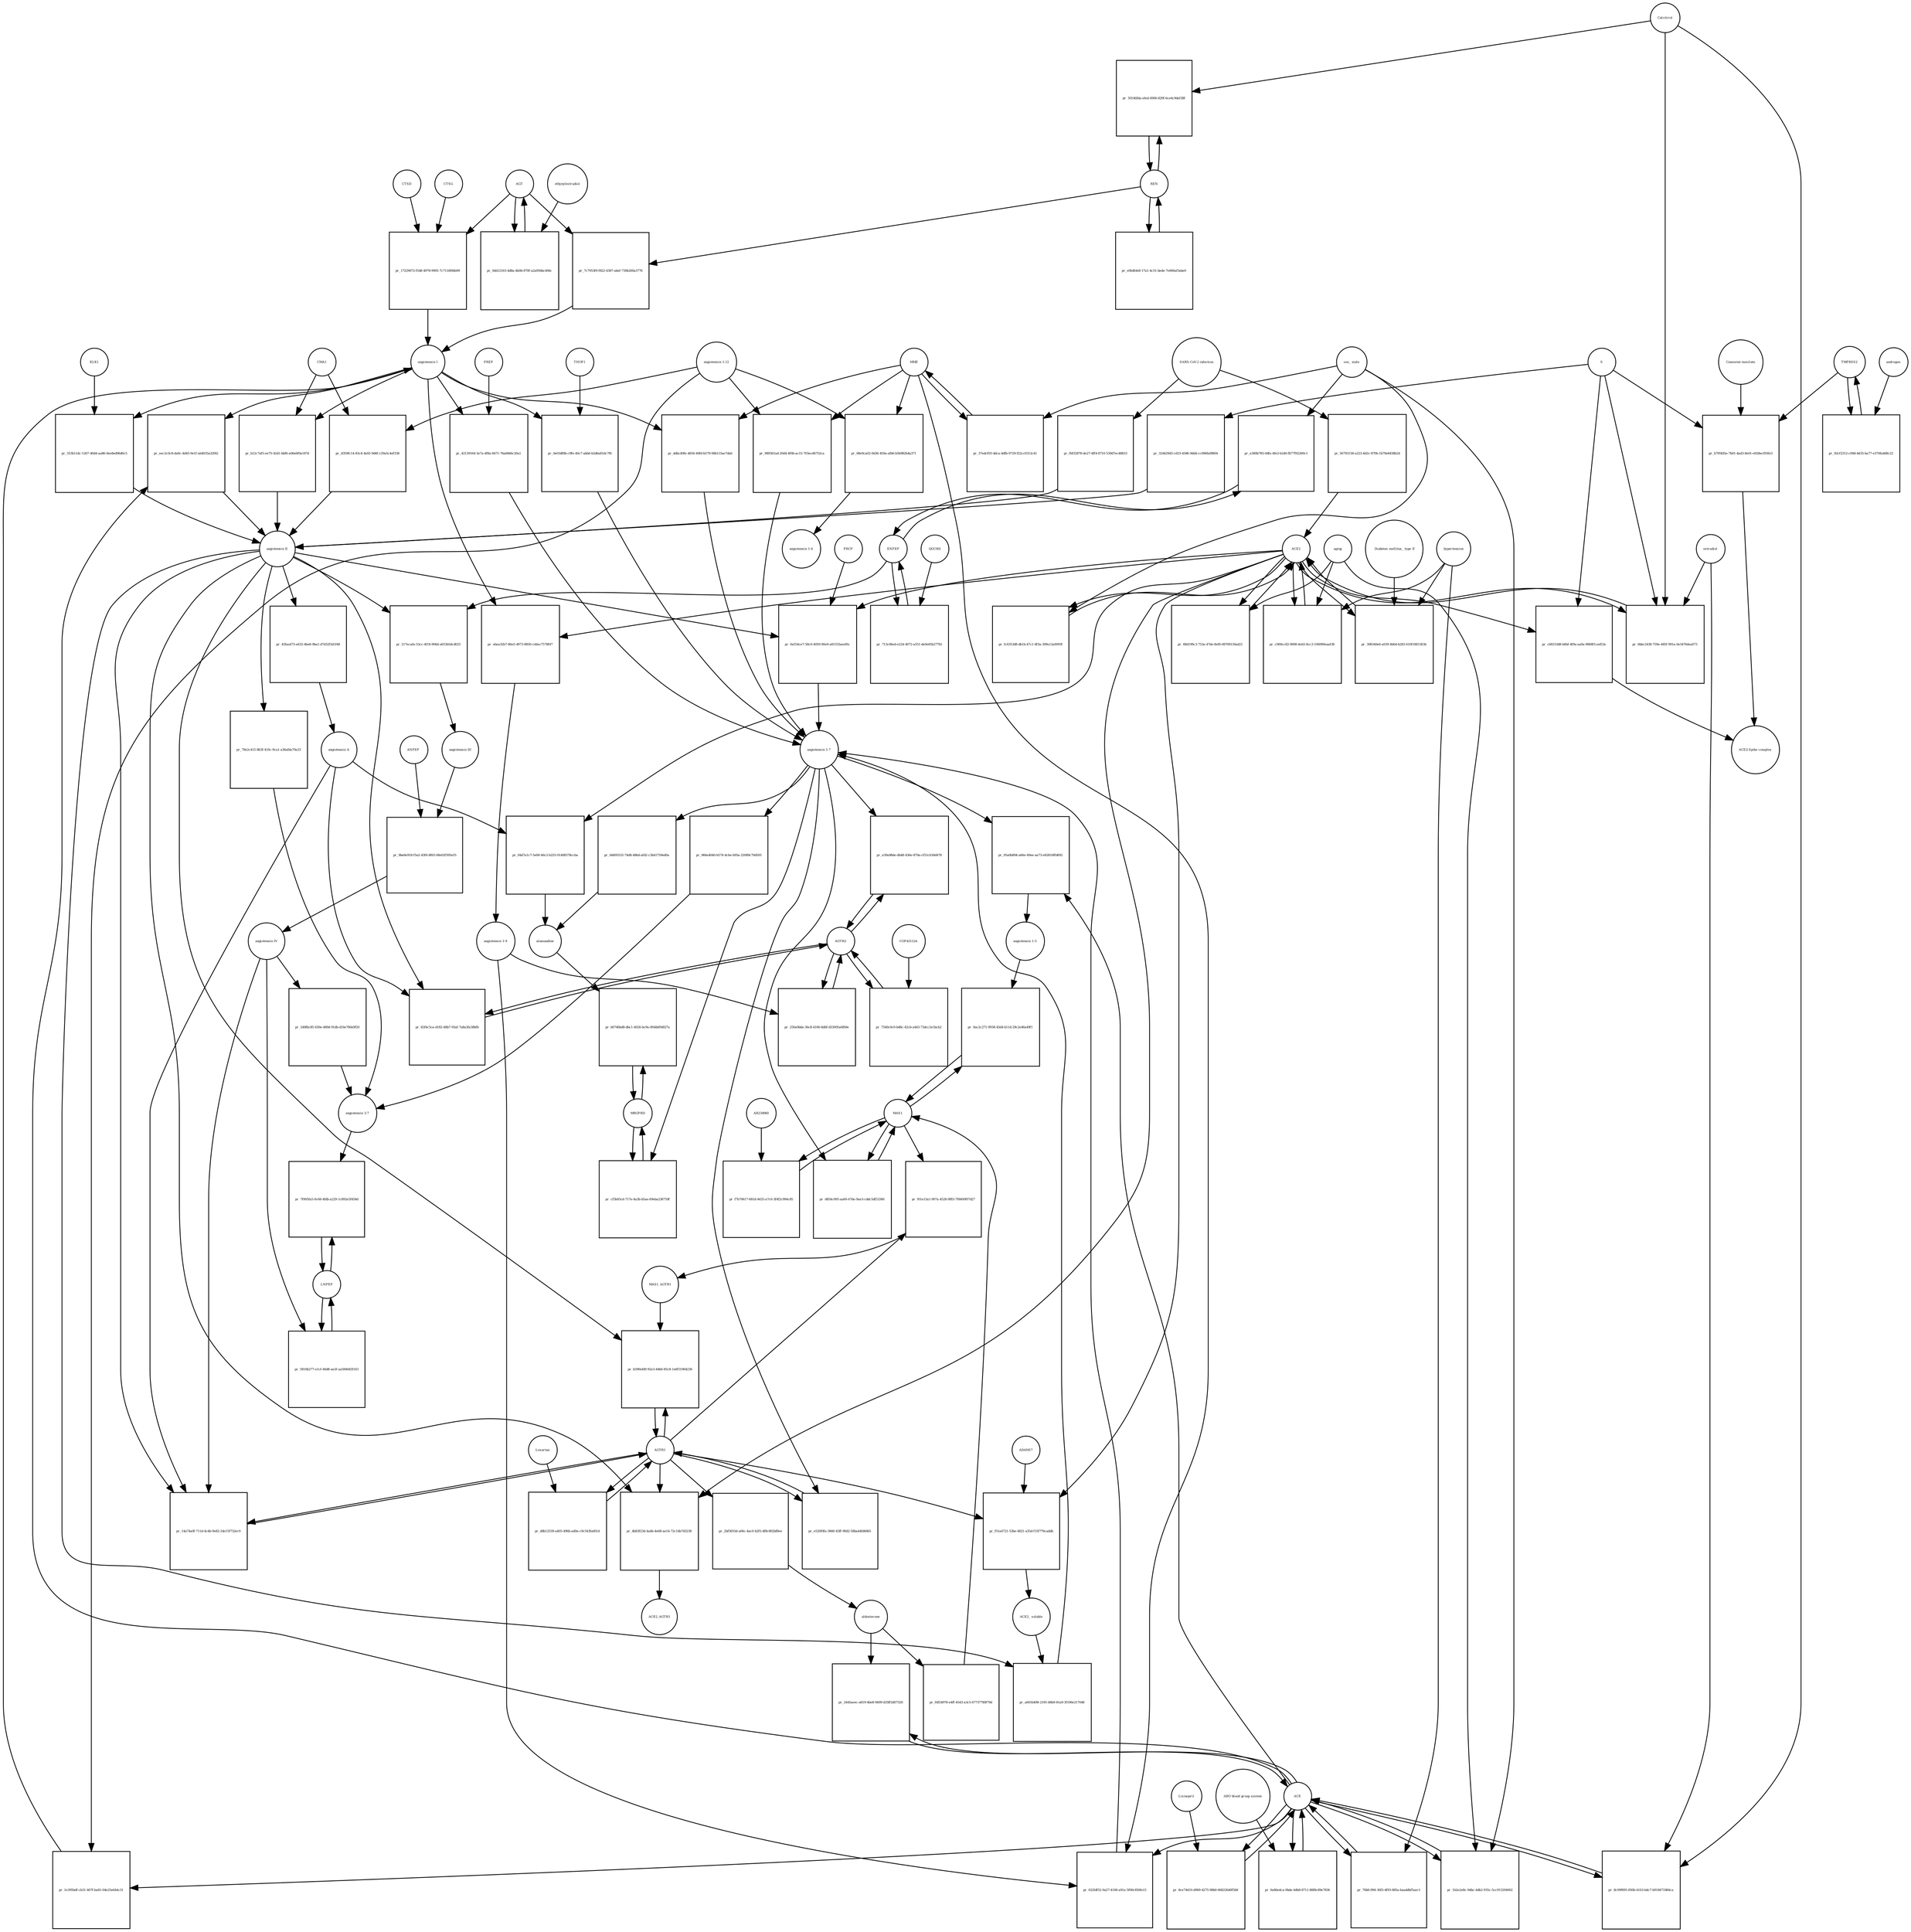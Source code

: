 strict digraph  {
"angiotensin I" [annotation="urn_miriam_obo.chebi_CHEBI%3A2718", bipartite=0, cls="simple chemical", fontsize=4, label="angiotensin I", shape=circle];
"pr_eec2c0c8-da9c-4d45-9e1f-ab4035a32f42" [annotation="", bipartite=1, cls=process, fontsize=4, label="pr_eec2c0c8-da9c-4d45-9e1f-ab4035a32f42", shape=square];
"angiotensin II" [annotation="urn_miriam_obo.chebi_CHEBI%3A48432", bipartite=0, cls="simple chemical", fontsize=4, label="angiotensin II", shape=circle];
ACE [annotation="urn_miriam_hgnc_HGNC%3A2707", bipartite=0, cls=macromolecule, fontsize=4, label=ACE, shape=circle];
"pr_ebea32b7-86e5-4973-8850-c44ec7578f47" [annotation="", bipartite=1, cls=process, fontsize=4, label="pr_ebea32b7-86e5-4973-8850-c44ec7578f47", shape=square];
"angiotensin 1-9" [annotation="urn_miriam_obo.chebi_CHEBI%3A80128", bipartite=0, cls="simple chemical", fontsize=4, label="angiotensin 1-9", shape=circle];
ACE2 [annotation="urn_miriam_hgnc_HGNC%3A13557", bipartite=0, cls=macromolecule, fontsize=4, label=ACE2, shape=circle];
"pr_022fdf52-0a27-4106-a91a-5f00c850fe15" [annotation="", bipartite=1, cls=process, fontsize=4, label="pr_022fdf52-0a27-4106-a91a-5f00c850fe15", shape=square];
"angiotensin 1-7" [annotation="urn_miriam_obo.chebi_CHEBI%3A55438", bipartite=0, cls="simple chemical", fontsize=4, label="angiotensin 1-7", shape=circle];
MME [annotation="", bipartite=0, cls=macromolecule, fontsize=4, label=MME, shape=circle];
"pr_0a554ce7-58c0-4059-90e9-a81555aeef0c" [annotation="", bipartite=1, cls=process, fontsize=4, label="pr_0a554ce7-58c0-4059-90e9-a81555aeef0c", shape=square];
PRCP [annotation="urn_miriam_hgnc_HGNC%3A9344", bipartite=0, cls=macromolecule, fontsize=4, label=PRCP, shape=circle];
"pr_95a0b894-a66e-49ee-aa73-e82816ffd692" [annotation="", bipartite=1, cls=process, fontsize=4, label="pr_95a0b894-a66e-49ee-aa73-e82816ffd692", shape=square];
"angiotensin 1-5" [annotation="urn_miriam_obo.chebi_CHEBI%3A80129", bipartite=0, cls="simple chemical", fontsize=4, label="angiotensin 1-5", shape=circle];
REN [annotation="urn_miriam_hgnc_HGNC%3A9958", bipartite=0, cls=macromolecule, fontsize=4, label=REN, shape=circle];
"pr_50146fda-efed-4906-829f-6ce4c9def38f" [annotation="", bipartite=1, cls="omitted process", fontsize=4, label="pr_50146fda-efed-4906-829f-6ce4c9def38f", shape=square];
Calcitriol [annotation="urn_miriam_obo.chebi_CHEBI%3A17823", bipartite=0, cls="simple chemical", fontsize=4, label=Calcitriol, shape=circle];
AGT [annotation="urn_miriam_hgnc_HGNC%3A333", bipartite=0, cls=macromolecule, fontsize=4, label=AGT, shape=circle];
"pr_7c7953f9-f822-4387-abef-730b260a3776" [annotation="", bipartite=1, cls=process, fontsize=4, label="pr_7c7953f9-f822-4387-abef-730b260a3776", shape=square];
"pr_ddbc40fe-4656-49fd-b579-06b115ae7da6" [annotation="", bipartite=1, cls=process, fontsize=4, label="pr_ddbc40fe-4656-49fd-b579-06b115ae7da6", shape=square];
MAS1 [annotation="urn_miriam_hgnc_HGNC%3A6899", bipartite=0, cls=macromolecule, fontsize=4, label=MAS1, shape=circle];
"pr_0ac2c271-9938-45d4-b11d-29c2e46a49f1" [annotation="", bipartite=1, cls=process, fontsize=4, label="pr_0ac2c271-9938-45d4-b11d-29c2e46a49f1", shape=square];
"pr_0d495532-74d8-486d-afd2-c3b41759ed0a" [annotation="", bipartite=1, cls=process, fontsize=4, label="pr_0d495532-74d8-486d-afd2-c3b41759ed0a", shape=square];
alamandine [annotation="urn_miriam_pubchem.compound_44192273", bipartite=0, cls="simple chemical", fontsize=4, label=alamandine, shape=circle];
"pr_45faa473-e632-4be8-9ba1-d7d32f3d1f48" [annotation="", bipartite=1, cls=process, fontsize=4, label="pr_45faa473-e632-4be8-9ba1-d7d32f3d1f48", shape=square];
"angiotensin A" [annotation="urn_miriam_kegg.compound_C20970|urn_miriam_pubchem.compound_91691124", bipartite=0, cls="simple chemical", fontsize=4, label="angiotensin A", shape=circle];
"pr_04d7a1c7-5e00-46c2-b225-01408378ccba" [annotation="", bipartite=1, cls=process, fontsize=4, label="pr_04d7a1c7-5e00-46c2-b225-01408378ccba", shape=square];
"pr_217ecafa-53cc-4f18-906d-a653b5dcd025" [annotation="", bipartite=1, cls=process, fontsize=4, label="pr_217ecafa-53cc-4f18-906d-a653b5dcd025", shape=square];
"angiotensin III" [annotation="urn_miriam_obo.chebi_CHEBI%3A89666", bipartite=0, cls="simple chemical", fontsize=4, label="angiotensin III", shape=circle];
ENPEP [annotation="urn_miriam_hgnc_HGNC%3A3355", bipartite=0, cls=macromolecule, fontsize=4, label=ENPEP, shape=circle];
"pr_9be8e918-f5a2-43f6-8f65-08e02f395e55" [annotation="", bipartite=1, cls=process, fontsize=4, label="pr_9be8e918-f5a2-43f6-8f65-08e02f395e55", shape=square];
"angiotensin IV" [annotation="urn_miriam_obo.chebi_CHEBI%3A80127", bipartite=0, cls="simple chemical", fontsize=4, label="angiotensin IV", shape=circle];
"ANPEP " [annotation="urn_miriam_hgnc_HGNC%3A500", bipartite=0, cls=macromolecule, fontsize=4, label="ANPEP ", shape=circle];
AGTR2 [annotation="urn_miriam_hgnc_HGNC%3A338", bipartite=0, cls=macromolecule, fontsize=4, label=AGTR2, shape=circle];
"pr_7540c0c0-b48c-42cb-a443-73dcc2e1bcb2" [annotation="", bipartite=1, cls=process, fontsize=4, label="pr_7540c0c0-b48c-42cb-a443-73dcc2e1bcb2", shape=square];
CGP42112A [annotation="urn_miriam_obo.chebi_CHEBI%3A147302", bipartite=0, cls="simple chemical", fontsize=4, label=CGP42112A, shape=circle];
"pr_e0b4fde8-17a1-4c51-bede-7e606af3abe0" [annotation="", bipartite=1, cls=process, fontsize=4, label="pr_e0b4fde8-17a1-4c51-bede-7e606af3abe0", shape=square];
"pr_f51a4721-53be-4821-a35d-f15f776caddb" [annotation="", bipartite=1, cls=process, fontsize=4, label="pr_f51a4721-53be-4821-a35d-f15f776caddb", shape=square];
"ACE2_ soluble" [annotation="urn_miriam_hgnc.symbol_ACE2", bipartite=0, cls=macromolecule, fontsize=4, label="ACE2_ soluble", shape=circle];
ADAM17 [annotation="urn_miriam_hgnc_HGNC%3A195", bipartite=0, cls=macromolecule, fontsize=4, label=ADAM17, shape=circle];
AGTR1 [annotation="urn_miriam_hgnc_HGNC%3A336", bipartite=0, cls=macromolecule, fontsize=4, label=AGTR1, shape=circle];
"pr_82f4c5ca-d182-48b7-93af-7a8a3fa38bfb" [annotation="", bipartite=1, cls=process, fontsize=4, label="pr_82f4c5ca-d182-48b7-93af-7a8a3fa38bfb", shape=square];
MRGPRD [annotation="urn_miriam_hgnc_HGNC%3A29626", bipartite=0, cls=macromolecule, fontsize=4, label=MRGPRD, shape=circle];
"pr_b0746bd8-dbc1-4026-bc9a-0f44bf04827a" [annotation="", bipartite=1, cls=process, fontsize=4, label="pr_b0746bd8-dbc1-4026-bc9a-0f44bf04827a", shape=square];
"pr_a601b498-2195-48b9-81a9-3f106e217048" [annotation="", bipartite=1, cls=process, fontsize=4, label="pr_a601b498-2195-48b9-81a9-3f106e217048", shape=square];
"pr_fc6353d8-db1b-47c1-8f3a-309a12a0093f" [annotation="", bipartite=1, cls=process, fontsize=4, label="pr_fc6353d8-db1b-47c1-8f3a-309a12a0093f", shape=square];
"sex_ male" [annotation=urn_miriam_mesh_D008297, bipartite=0, cls=phenotype, fontsize=4, label="sex_ male", shape=circle];
"pr_324429d3-cd33-4586-9dd4-cc096faf8804" [annotation="", bipartite=1, cls=process, fontsize=4, label="pr_324429d3-cd33-4586-9dd4-cc096faf8804", shape=square];
S [annotation="urn_miriam_uniprot_P0DTC2|urn_miriam_uniprot_P59594", bipartite=0, cls=macromolecule, fontsize=4, label=S, shape=circle];
"pr_14a74a0f-711d-4c4b-9e82-24e15f732ec9" [annotation="", bipartite=1, cls=process, fontsize=4, label="pr_14a74a0f-711d-4c4b-9e82-24e15f732ec9", shape=square];
"pr_4b83f23d-4a4b-4e68-ae14-72c14b7d3238" [annotation="", bipartite=1, cls=process, fontsize=4, label="pr_4b83f23d-4a4b-4e68-ae14-72c14b7d3238", shape=square];
ACE2_AGTR1 [annotation=urn_miriam_pubmed_25225202, bipartite=0, cls=complex, fontsize=4, label=ACE2_AGTR1, shape=circle];
"pr_cb9210d8-b6bf-4f9a-aa9a-9868f1ced53a" [annotation="", bipartite=1, cls=process, fontsize=4, label="pr_cb9210d8-b6bf-4f9a-aa9a-9868f1ced53a", shape=square];
"ACE2-Spike complex" [annotation=urn_miriam_pubmed_32275855, bipartite=0, cls=complex, fontsize=4, label="ACE2-Spike complex", shape=circle];
"pr_fbf32878-de27-4ff4-8710-539d7ec48833" [annotation="", bipartite=1, cls=process, fontsize=4, label="pr_fbf32878-de27-4ff4-8710-539d7ec48833", shape=square];
"SARS-CoV-2 infection" [annotation="urn_miriam_taxonomy_2697049|urn_miriam_mesh_C000657245", bipartite=0, cls=phenotype, fontsize=4, label="SARS-CoV-2 infection", shape=circle];
"angiotensin 1-12" [annotation=urn_miriam_pubmed_27465904, bipartite=0, cls="simple chemical", fontsize=4, label="angiotensin 1-12", shape=circle];
"pr_d359fc14-83c4-4a92-9d6f-c29a5c4ef338" [annotation="", bipartite=1, cls=process, fontsize=4, label="pr_d359fc14-83c4-4a92-9d6f-c29a5c4ef338", shape=square];
CMA1 [annotation="urn_miriam_hgnc_HGNC%3A2097", bipartite=0, cls=macromolecule, fontsize=4, label=CMA1, shape=circle];
TMPRSS2 [annotation="urn_miriam_hgnc_HGNC%3A11876", bipartite=0, cls=macromolecule, fontsize=4, label=TMPRSS2, shape=circle];
"pr_92cf2312-c09d-4d35-ba77-e370fa468c22" [annotation="", bipartite=1, cls="omitted process", fontsize=4, label="pr_92cf2312-c09d-4d35-ba77-e370fa468c22", shape=square];
androgen [annotation="urn_miriam_obo.chebi_CHEBI%3A50113", bipartite=0, cls="simple chemical", fontsize=4, label=androgen, shape=circle];
"pr_68e9ca02-0d36-459a-afb6-b5b982b4a371" [annotation="", bipartite=1, cls=process, fontsize=4, label="pr_68e9ca02-0d36-459a-afb6-b5b982b4a371", shape=square];
"angiotensin 1-4" [annotation=urn_miriam_pubmed_22490446, bipartite=0, cls="simple chemical", fontsize=4, label="angiotensin 1-4", shape=circle];
"pr_f01e13a1-907a-4528-9f83-7f6600f07d27" [annotation="", bipartite=1, cls=process, fontsize=4, label="pr_f01e13a1-907a-4528-9f83-7f6600f07d27", shape=square];
MAS1_AGTR1 [annotation=urn_miriam_pubmed_15809376, bipartite=0, cls=complex, fontsize=4, label=MAS1_AGTR1, shape=circle];
"pr_b590efd9-92e3-44b6-85c8-1e6f51964236" [annotation="", bipartite=1, cls=process, fontsize=4, label="pr_b590efd9-92e3-44b6-85c8-1e6f51964236", shape=square];
"pr_8ce74410-d969-4275-98b0-668226d0f5b8" [annotation="", bipartite=1, cls=process, fontsize=4, label="pr_8ce74410-d969-4275-98b0-668226d0f5b8", shape=square];
Lisinopril [annotation="urn_miriam_obo.chebi_CHEBI%3A43755", bipartite=0, cls="simple chemical", fontsize=4, label=Lisinopril, shape=circle];
"pr_1e395bdf-cb31-467f-ba81-04e25e644c31" [annotation="", bipartite=1, cls=process, fontsize=4, label="pr_1e395bdf-cb31-467f-ba81-04e25e644c31", shape=square];
LNPEP [annotation="urn_miriam_hgnc_HGNC%3A6656", bipartite=0, cls=macromolecule, fontsize=4, label=LNPEP, shape=circle];
"pr_5816b277-e1cf-46d8-ae2f-aa584645f163" [annotation="", bipartite=1, cls=process, fontsize=4, label="pr_5816b277-e1cf-46d8-ae2f-aa584645f163", shape=square];
"pr_989361ad-20d4-4f0b-ac15-703ecd6752ca" [annotation="", bipartite=1, cls=process, fontsize=4, label="pr_989361ad-20d4-4f0b-ac15-703ecd6752ca", shape=square];
"pr_f7b70617-681d-4435-a7c0-3f4f2c994c85" [annotation="", bipartite=1, cls=process, fontsize=4, label="pr_f7b70617-681d-4435-a7c0-3f4f2c994c85", shape=square];
AR234960 [annotation="urn_miriam_pubchem.compound_146025955", bipartite=0, cls="simple chemical", fontsize=4, label=AR234960, shape=circle];
"pr_713c06ed-e224-4072-a551-de9e65b277fd" [annotation="", bipartite=1, cls=process, fontsize=4, label="pr_713c06ed-e224-4072-a551-de9e65b277fd", shape=square];
QGC001 [annotation=urn_miriam_pubmed_24337978, bipartite=0, cls="simple chemical", fontsize=4, label=QGC001, shape=circle];
"pr_17229672-f548-4978-9905-7c7116f84b99" [annotation="", bipartite=1, cls=process, fontsize=4, label="pr_17229672-f548-4978-9905-7c7116f84b99", shape=square];
CTSD [annotation="urn_miriam_hgnc_HGNC%3A2529", bipartite=0, cls=macromolecule, fontsize=4, label=CTSD, shape=circle];
CTSG [annotation="urn_miriam_hgnc_HGNC%3A2532", bipartite=0, cls=macromolecule, fontsize=4, label=CTSG, shape=circle];
"pr_b12c7af5-ee75-42d1-bbf6-a06e6f0a187d" [annotation="", bipartite=1, cls=process, fontsize=4, label="pr_b12c7af5-ee75-42d1-bbf6-a06e6f0a187d", shape=square];
"pr_553b11dc-1267-40d4-aa86-0ee8ed96d0c5" [annotation="", bipartite=1, cls=process, fontsize=4, label="pr_553b11dc-1267-40d4-aa86-0ee8ed96d0c5", shape=square];
KLK1 [annotation="urn_miriam_hgnc_HGNC%3A6357", bipartite=0, cls=macromolecule, fontsize=4, label=KLK1, shape=circle];
"pr_0e03df8b-c9fe-40c7-abb6-b2d6a81dc7f6" [annotation="", bipartite=1, cls=process, fontsize=4, label="pr_0e03df8b-c9fe-40c7-abb6-b2d6a81dc7f6", shape=square];
THOP1 [annotation="urn_miriam_hgnc_HGNC%3A11793", bipartite=0, cls=macromolecule, fontsize=4, label=THOP1, shape=circle];
"pr_42139164-3e7a-4f8a-8471-76a6846c20a1" [annotation="", bipartite=1, cls=process, fontsize=4, label="pr_42139164-3e7a-4f8a-8471-76a6846c20a1", shape=square];
PREP [annotation="urn_miriam_hgnc_HGNC%3A9358", bipartite=0, cls=macromolecule, fontsize=4, label=PREP, shape=circle];
"pr_d8b12539-a405-496b-ad9a-c9c543fa601d" [annotation="", bipartite=1, cls=process, fontsize=4, label="pr_d8b12539-a405-496b-ad9a-c9c543fa601d", shape=square];
Losartan [annotation="urn_miriam_obo.chebi_CHEBI%3A6541", bipartite=0, cls="simple chemical", fontsize=4, label=Losartan, shape=circle];
"pr_e520f0fa-3860-43ff-90d2-58ba44fd6665" [annotation="", bipartite=1, cls=process, fontsize=4, label="pr_e520f0fa-3860-43ff-90d2-58ba44fd6665", shape=square];
"pr_e39a98de-db48-436e-870a-cf51cb30d478" [annotation="", bipartite=1, cls=process, fontsize=4, label="pr_e39a98de-db48-436e-870a-cf51cb30d478", shape=square];
"pr_250a0bda-36c8-4106-8d6f-d33005a6fb9e" [annotation="", bipartite=1, cls=process, fontsize=4, label="pr_250a0bda-36c8-4106-8d6f-d33005a6fb9e", shape=square];
"pr_d854c095-aa60-47de-9ae3-cddc5df53366" [annotation="", bipartite=1, cls=process, fontsize=4, label="pr_d854c095-aa60-47de-9ae3-cddc5df53366", shape=square];
"pr_cf5b05cd-717e-4a3b-b5ae-69eba236759f" [annotation="", bipartite=1, cls=process, fontsize=4, label="pr_cf5b05cd-717e-4a3b-b5ae-69eba236759f", shape=square];
"pr_066e4040-b574-4cbe-b95a-22089c70d505" [annotation="", bipartite=1, cls=process, fontsize=4, label="pr_066e4040-b574-4cbe-b95a-22089c70d505", shape=square];
"angiotensin 3-7" [annotation=urn_miriam_pubmed_30934934, bipartite=0, cls="simple chemical", fontsize=4, label="angiotensin 3-7", shape=circle];
"pr_78e2c415-863f-410c-9ca1-a36afda70a33" [annotation="", bipartite=1, cls=process, fontsize=4, label="pr_78e2c415-863f-410c-9ca1-a36afda70a33", shape=square];
"pr_248fbc85-630e-480d-91db-d16e780a9f20" [annotation="", bipartite=1, cls=process, fontsize=4, label="pr_248fbc85-630e-480d-91db-d16e780a9f20", shape=square];
"pr_b795fd5e-7b01-4ad3-8e01-e928ecf03fe3" [annotation="", bipartite=1, cls="omitted process", fontsize=4, label="pr_b795fd5e-7b01-4ad3-8e01-e928ecf03fe3", shape=square];
"Camostat mesilate" [annotation="urn_miriam_obo.chebi_CHEBI%3A135632", bipartite=0, cls="simple chemical", fontsize=4, label="Camostat mesilate", shape=circle];
"pr_7f005fa5-0c68-4fdb-a229-1c892e5f458d" [annotation="", bipartite=1, cls=process, fontsize=4, label="pr_7f005fa5-0c68-4fdb-a229-1c892e5f458d", shape=square];
"pr_6bbc2438-759e-485f-991a-0e3476dea073" [annotation="", bipartite=1, cls="omitted process", fontsize=4, label="pr_6bbc2438-759e-485f-991a-0e3476dea073", shape=square];
estradiol [annotation="urn_miriam_obo.chebi_CHEBI%3A16469", bipartite=0, cls="simple chemical", fontsize=4, label=estradiol, shape=circle];
"pr_0dd12163-4d8a-4b0b-870f-a2a956bc406c" [annotation="", bipartite=1, cls="omitted process", fontsize=4, label="pr_0dd12163-4d8a-4b0b-870f-a2a956bc406c", shape=square];
ethynylestradiol [annotation="urn_miriam_obo.chebi_CHEBI%3A4903", bipartite=0, cls="simple chemical", fontsize=4, label=ethynylestradiol, shape=circle];
"pr_56793158-a223-4d2c-870b-1b70e8458b24" [annotation="", bipartite=1, cls=process, fontsize=4, label="pr_56793158-a223-4d2c-870b-1b70e8458b24", shape=square];
"pr_1b2e2e8c-9dbc-4db2-935c-5cc915294002" [annotation="", bipartite=1, cls=process, fontsize=4, label="pr_1b2e2e8c-9dbc-4db2-935c-5cc915294002", shape=square];
aging [annotation="urn_miriam_obo.go_GO%3A0007568", bipartite=0, cls=phenotype, fontsize=4, label=aging, shape=circle];
"pr_0a86edca-0bde-4db8-8711-88f8c89e7836" [annotation="", bipartite=1, cls=process, fontsize=4, label="pr_0a86edca-0bde-4db8-8711-88f8c89e7836", shape=square];
"ABO blood group system" [annotation=urn_miriam_mesh_D000017, bipartite=0, cls=phenotype, fontsize=4, label="ABO blood group system", shape=circle];
"pr_68d199c3-753a-47de-8ef6-08769150ad21" [annotation="", bipartite=1, cls="omitted process", fontsize=4, label="pr_68d199c3-753a-47de-8ef6-08769150ad21", shape=square];
"pr_c900cc82-9698-4eb5-8cc3-106090eaaf38" [annotation="", bipartite=1, cls=process, fontsize=4, label="pr_c900cc82-9698-4eb5-8cc3-106090eaaf38", shape=square];
hypertension [annotation=urn_miriam_mesh_D006973, bipartite=0, cls=phenotype, fontsize=4, label=hypertension, shape=circle];
"pr_e380b785-0dfe-4fe2-b240-fb77f92269c1" [annotation="", bipartite=1, cls=process, fontsize=4, label="pr_e380b785-0dfe-4fe2-b240-fb77f92269c1", shape=square];
"pr_37edcf03-4dca-4dfb-9729-f22cc0312c41" [annotation="", bipartite=1, cls=process, fontsize=4, label="pr_37edcf03-4dca-4dfb-9729-f22cc0312c41", shape=square];
"pr_2445aeec-a819-4be8-9499-d35ff2d07320" [annotation="", bipartite=1, cls=process, fontsize=4, label="pr_2445aeec-a819-4be8-9499-d35ff2d07320", shape=square];
aldosterone [annotation="urn_miriam_obo.chebi_CHEBI%3A27584", bipartite=0, cls="simple chemical", fontsize=4, label=aldosterone, shape=circle];
"pr_f4f24978-e4ff-4543-a3c5-67737780f79d" [annotation="", bipartite=1, cls=process, fontsize=4, label="pr_f4f24978-e4ff-4543-a3c5-67737780f79d", shape=square];
"pr_8c09f895-850b-4163-bdc7-b918471884ca" [annotation="", bipartite=1, cls="omitted process", fontsize=4, label="pr_8c09f895-850b-4163-bdc7-b918471884ca", shape=square];
"pr_2bf3655d-a06c-4ac0-b2f5-df8c802bf8ee" [annotation="", bipartite=1, cls=process, fontsize=4, label="pr_2bf3655d-a06c-4ac0-b2f5-df8c802bf8ee", shape=square];
"pr_308340e6-a039-4b0d-b283-610f1881563b" [annotation="", bipartite=1, cls="omitted process", fontsize=4, label="pr_308340e6-a039-4b0d-b283-610f1881563b", shape=square];
" Diabetes mellitus_ type II" [annotation=urn_miriam_mesh_D003924, bipartite=0, cls=phenotype, fontsize=4, label=" Diabetes mellitus_ type II", shape=circle];
"pr_76bfc994-36f3-4f93-885a-baaddbf5aec1" [annotation="", bipartite=1, cls=process, fontsize=4, label="pr_76bfc994-36f3-4f93-885a-baaddbf5aec1", shape=square];
"angiotensin I" -> "pr_eec2c0c8-da9c-4d45-9e1f-ab4035a32f42"  [annotation="", interaction_type=consumption];
"angiotensin I" -> "pr_ebea32b7-86e5-4973-8850-c44ec7578f47"  [annotation="", interaction_type=consumption];
"angiotensin I" -> "pr_ddbc40fe-4656-49fd-b579-06b115ae7da6"  [annotation="", interaction_type=consumption];
"angiotensin I" -> "pr_b12c7af5-ee75-42d1-bbf6-a06e6f0a187d"  [annotation="", interaction_type=consumption];
"angiotensin I" -> "pr_553b11dc-1267-40d4-aa86-0ee8ed96d0c5"  [annotation="", interaction_type=consumption];
"angiotensin I" -> "pr_0e03df8b-c9fe-40c7-abb6-b2d6a81dc7f6"  [annotation="", interaction_type=consumption];
"angiotensin I" -> "pr_42139164-3e7a-4f8a-8471-76a6846c20a1"  [annotation="", interaction_type=consumption];
"pr_eec2c0c8-da9c-4d45-9e1f-ab4035a32f42" -> "angiotensin II"  [annotation="", interaction_type=production];
"angiotensin II" -> "pr_0a554ce7-58c0-4059-90e9-a81555aeef0c"  [annotation="", interaction_type=consumption];
"angiotensin II" -> "pr_45faa473-e632-4be8-9ba1-d7d32f3d1f48"  [annotation="", interaction_type=consumption];
"angiotensin II" -> "pr_217ecafa-53cc-4f18-906d-a653b5dcd025"  [annotation="", interaction_type=consumption];
"angiotensin II" -> "pr_82f4c5ca-d182-48b7-93af-7a8a3fa38bfb"  [annotation="urn_miriam_pubmed_17630322|urn_miriam_taxonomy_9606|urn_miriam_pubmed_17138938", interaction_type=stimulation];
"angiotensin II" -> "pr_a601b498-2195-48b9-81a9-3f106e217048"  [annotation="", interaction_type=consumption];
"angiotensin II" -> "pr_14a74a0f-711d-4c4b-9e82-24e15f732ec9"  [annotation="urn_miriam_pubmed_26497614|urn_miriam_taxonomy_10116|urn_miriam_pubmed_17630322|urn_miriam_pubmed_32333398|urn_miriam_pubmed_17138938|urn_miriam_taxonomy_9606", interaction_type=stimulation];
"angiotensin II" -> "pr_4b83f23d-4a4b-4e68-ae14-72c14b7d3238"  [annotation="urn_miriam_pubmed_25225202|urn_miriam_taxonomy_9606", interaction_type=inhibition];
"angiotensin II" -> "pr_b590efd9-92e3-44b6-85c8-1e6f51964236"  [annotation="urn_miriam_pubmed_15809376|urn_miriam_taxonomy_9606", interaction_type=stimulation];
"angiotensin II" -> "pr_78e2c415-863f-410c-9ca1-a36afda70a33"  [annotation="", interaction_type=consumption];
ACE -> "pr_eec2c0c8-da9c-4d45-9e1f-ab4035a32f42"  [annotation="urn_miriam_taxonomy_9606|urn_miriam_pubmed_10969042", interaction_type=catalysis];
ACE -> "pr_022fdf52-0a27-4106-a91a-5f00c850fe15"  [annotation="urn_miriam_pubmed_15283675|urn_miriam_taxonomy_9606", interaction_type=catalysis];
ACE -> "pr_95a0b894-a66e-49ee-aa73-e82816ffd692"  [annotation="urn_miriam_pubmed_10969042|urn_miriam_taxonomy_9606", interaction_type=catalysis];
ACE -> "pr_8ce74410-d969-4275-98b0-668226d0f5b8"  [annotation="", interaction_type=consumption];
ACE -> "pr_1e395bdf-cb31-467f-ba81-04e25e644c31"  [annotation="urn_miriam_pubmed_22490446|urn_miriam_taxonomy_10116", interaction_type=catalysis];
ACE -> "pr_1b2e2e8c-9dbc-4db2-935c-5cc915294002"  [annotation="", interaction_type=consumption];
ACE -> "pr_0a86edca-0bde-4db8-8711-88f8c89e7836"  [annotation="", interaction_type=consumption];
ACE -> "pr_2445aeec-a819-4be8-9499-d35ff2d07320"  [annotation="", interaction_type=consumption];
ACE -> "pr_8c09f895-850b-4163-bdc7-b918471884ca"  [annotation="", interaction_type=consumption];
ACE -> "pr_76bfc994-36f3-4f93-885a-baaddbf5aec1"  [annotation="", interaction_type=consumption];
"pr_ebea32b7-86e5-4973-8850-c44ec7578f47" -> "angiotensin 1-9"  [annotation="", interaction_type=production];
"angiotensin 1-9" -> "pr_022fdf52-0a27-4106-a91a-5f00c850fe15"  [annotation="", interaction_type=consumption];
"angiotensin 1-9" -> "pr_250a0bda-36c8-4106-8d6f-d33005a6fb9e"  [annotation="urn_miriam_pubmed_30048754|urn_miriam_taxonomy_10116", interaction_type=stimulation];
ACE2 -> "pr_ebea32b7-86e5-4973-8850-c44ec7578f47"  [annotation="urn_miriam_pubmed_10969042|urn_miriam_taxonomy_9606", interaction_type=catalysis];
ACE2 -> "pr_0a554ce7-58c0-4059-90e9-a81555aeef0c"  [annotation="urn_miriam_taxonomy_10090|urn_miriam_pubmed_23392115", interaction_type=catalysis];
ACE2 -> "pr_04d7a1c7-5e00-46c2-b225-01408378ccba"  [annotation="urn_miriam_pubmed_23446738|urn_miriam_taxonomy_9606", interaction_type=catalysis];
ACE2 -> "pr_f51a4721-53be-4821-a35d-f15f776caddb"  [annotation="", interaction_type=consumption];
ACE2 -> "pr_fc6353d8-db1b-47c1-8f3a-309a12a0093f"  [annotation="", interaction_type=consumption];
ACE2 -> "pr_4b83f23d-4a4b-4e68-ae14-72c14b7d3238"  [annotation="", interaction_type=consumption];
ACE2 -> "pr_cb9210d8-b6bf-4f9a-aa9a-9868f1ced53a"  [annotation="", interaction_type=consumption];
ACE2 -> "pr_6bbc2438-759e-485f-991a-0e3476dea073"  [annotation="", interaction_type=consumption];
ACE2 -> "pr_68d199c3-753a-47de-8ef6-08769150ad21"  [annotation="", interaction_type=consumption];
ACE2 -> "pr_c900cc82-9698-4eb5-8cc3-106090eaaf38"  [annotation="", interaction_type=consumption];
ACE2 -> "pr_308340e6-a039-4b0d-b283-610f1881563b"  [annotation="", interaction_type=consumption];
"pr_022fdf52-0a27-4106-a91a-5f00c850fe15" -> "angiotensin 1-7"  [annotation="", interaction_type=production];
"angiotensin 1-7" -> "pr_95a0b894-a66e-49ee-aa73-e82816ffd692"  [annotation="", interaction_type=consumption];
"angiotensin 1-7" -> "pr_0d495532-74d8-486d-afd2-c3b41759ed0a"  [annotation="", interaction_type=consumption];
"angiotensin 1-7" -> "pr_e520f0fa-3860-43ff-90d2-58ba44fd6665"  [annotation="urn_miriam_pubmed_29928987|urn_miriam_taxonomy_9606", interaction_type=inhibition];
"angiotensin 1-7" -> "pr_e39a98de-db48-436e-870a-cf51cb30d478"  [annotation="urn_miriam_pubmed_15767466|urn_miriam_taxonomy_10116", interaction_type=stimulation];
"angiotensin 1-7" -> "pr_d854c095-aa60-47de-9ae3-cddc5df53366"  [annotation="urn_miriam_pubmed_27217404|urn_miriam_taxonomy_9606", interaction_type=stimulation];
"angiotensin 1-7" -> "pr_cf5b05cd-717e-4a3b-b5ae-69eba236759f"  [annotation="urn_miriam_pubmed_27217404|urn_miriam_taxonomy_9606", interaction_type=stimulation];
"angiotensin 1-7" -> "pr_066e4040-b574-4cbe-b95a-22089c70d505"  [annotation="", interaction_type=consumption];
MME -> "pr_022fdf52-0a27-4106-a91a-5f00c850fe15"  [annotation="urn_miriam_pubmed_15283675|urn_miriam_taxonomy_9606", interaction_type=catalysis];
MME -> "pr_ddbc40fe-4656-49fd-b579-06b115ae7da6"  [annotation="urn_miriam_taxonomy_9606|urn_miriam_pubmed_15283675", interaction_type=catalysis];
MME -> "pr_68e9ca02-0d36-459a-afb6-b5b982b4a371"  [annotation="urn_miriam_pubmed_22490446|urn_miriam_taxonomy_10116", interaction_type=catalysis];
MME -> "pr_989361ad-20d4-4f0b-ac15-703ecd6752ca"  [annotation="urn_miriam_pubmed_22490446|urn_miriam_taxonomy_10116", interaction_type=catalysis];
MME -> "pr_37edcf03-4dca-4dfb-9729-f22cc0312c41"  [annotation="", interaction_type=consumption];
"pr_0a554ce7-58c0-4059-90e9-a81555aeef0c" -> "angiotensin 1-7"  [annotation="", interaction_type=production];
PRCP -> "pr_0a554ce7-58c0-4059-90e9-a81555aeef0c"  [annotation="urn_miriam_taxonomy_10090|urn_miriam_pubmed_23392115", interaction_type=catalysis];
"pr_95a0b894-a66e-49ee-aa73-e82816ffd692" -> "angiotensin 1-5"  [annotation="", interaction_type=production];
"angiotensin 1-5" -> "pr_0ac2c271-9938-45d4-b11d-29c2e46a49f1"  [annotation="urn_miriam_pubmed_27660028|urn_miriam_taxonomy_10116", interaction_type=stimulation];
REN -> "pr_50146fda-efed-4906-829f-6ce4c9def38f"  [annotation="", interaction_type=consumption];
REN -> "pr_7c7953f9-f822-4387-abef-730b260a3776"  [annotation="urn_miriam_pubmed_10585461|urn_miriam_taxonomy_9606", interaction_type=catalysis];
REN -> "pr_e0b4fde8-17a1-4c51-bede-7e606af3abe0"  [annotation="", interaction_type=consumption];
"pr_50146fda-efed-4906-829f-6ce4c9def38f" -> REN  [annotation="", interaction_type=production];
Calcitriol -> "pr_50146fda-efed-4906-829f-6ce4c9def38f"  [annotation="urn_miriam_pubmed_12122115|urn_miriam_taxonomy_10090", interaction_type=inhibition];
Calcitriol -> "pr_6bbc2438-759e-485f-991a-0e3476dea073"  [annotation="urn_miriam_pubmed_32432918|urn_miriam_taxonomy_9606|urn_miriam_pubmed_19864379|urn_miriam_uniprot_P59594|urn_miriam_pubmed_26562171|urn_miriam_pubmed_28944831|urn_miriam_taxonomy_10116", interaction_type=stimulation];
Calcitriol -> "pr_8c09f895-850b-4163-bdc7-b918471884ca"  [annotation="urn_miriam_pubmed_26562171|urn_miriam_taxonomy_9606|urn_miriam_pubmed_28944831|urn_miriam_taxonomy_10116", interaction_type=inhibition];
AGT -> "pr_7c7953f9-f822-4387-abef-730b260a3776"  [annotation="", interaction_type=consumption];
AGT -> "pr_17229672-f548-4978-9905-7c7116f84b99"  [annotation="", interaction_type=consumption];
AGT -> "pr_0dd12163-4d8a-4b0b-870f-a2a956bc406c"  [annotation="", interaction_type=consumption];
"pr_7c7953f9-f822-4387-abef-730b260a3776" -> "angiotensin I"  [annotation="", interaction_type=production];
"pr_ddbc40fe-4656-49fd-b579-06b115ae7da6" -> "angiotensin 1-7"  [annotation="", interaction_type=production];
MAS1 -> "pr_0ac2c271-9938-45d4-b11d-29c2e46a49f1"  [annotation="", interaction_type=consumption];
MAS1 -> "pr_f01e13a1-907a-4528-9f83-7f6600f07d27"  [annotation="", interaction_type=consumption];
MAS1 -> "pr_f7b70617-681d-4435-a7c0-3f4f2c994c85"  [annotation="", interaction_type=consumption];
MAS1 -> "pr_d854c095-aa60-47de-9ae3-cddc5df53366"  [annotation="", interaction_type=consumption];
"pr_0ac2c271-9938-45d4-b11d-29c2e46a49f1" -> MAS1  [annotation="", interaction_type=production];
"pr_0d495532-74d8-486d-afd2-c3b41759ed0a" -> alamandine  [annotation="", interaction_type=production];
alamandine -> "pr_b0746bd8-dbc1-4026-bc9a-0f44bf04827a"  [annotation="urn_miriam_pubmed_23446738|urn_miriam_taxonomy_9606", interaction_type=stimulation];
"pr_45faa473-e632-4be8-9ba1-d7d32f3d1f48" -> "angiotensin A"  [annotation="", interaction_type=production];
"angiotensin A" -> "pr_04d7a1c7-5e00-46c2-b225-01408378ccba"  [annotation="", interaction_type=consumption];
"angiotensin A" -> "pr_82f4c5ca-d182-48b7-93af-7a8a3fa38bfb"  [annotation="urn_miriam_pubmed_17630322|urn_miriam_taxonomy_9606|urn_miriam_pubmed_17138938", interaction_type=stimulation];
"angiotensin A" -> "pr_14a74a0f-711d-4c4b-9e82-24e15f732ec9"  [annotation="urn_miriam_pubmed_26497614|urn_miriam_taxonomy_10116|urn_miriam_pubmed_17630322|urn_miriam_pubmed_32333398|urn_miriam_pubmed_17138938|urn_miriam_taxonomy_9606", interaction_type=stimulation];
"pr_04d7a1c7-5e00-46c2-b225-01408378ccba" -> alamandine  [annotation="", interaction_type=production];
"pr_217ecafa-53cc-4f18-906d-a653b5dcd025" -> "angiotensin III"  [annotation="", interaction_type=production];
"angiotensin III" -> "pr_9be8e918-f5a2-43f6-8f65-08e02f395e55"  [annotation="", interaction_type=consumption];
ENPEP -> "pr_217ecafa-53cc-4f18-906d-a653b5dcd025"  [annotation="urn_miriam_pubmed_8876246|urn_miriam_taxonomy_10090", interaction_type=catalysis];
ENPEP -> "pr_713c06ed-e224-4072-a551-de9e65b277fd"  [annotation="", interaction_type=consumption];
ENPEP -> "pr_e380b785-0dfe-4fe2-b240-fb77f92269c1"  [annotation="", interaction_type=consumption];
"pr_9be8e918-f5a2-43f6-8f65-08e02f395e55" -> "angiotensin IV"  [annotation="", interaction_type=production];
"angiotensin IV" -> "pr_14a74a0f-711d-4c4b-9e82-24e15f732ec9"  [annotation="urn_miriam_pubmed_26497614|urn_miriam_taxonomy_10116|urn_miriam_pubmed_17630322|urn_miriam_pubmed_32333398|urn_miriam_pubmed_17138938|urn_miriam_taxonomy_9606", interaction_type=stimulation];
"angiotensin IV" -> "pr_5816b277-e1cf-46d8-ae2f-aa584645f163"  [annotation="urn_miriam_pubmed_11707427|urn_miriam_taxonomy_9606", interaction_type=stimulation];
"angiotensin IV" -> "pr_248fbc85-630e-480d-91db-d16e780a9f20"  [annotation="", interaction_type=consumption];
"ANPEP " -> "pr_9be8e918-f5a2-43f6-8f65-08e02f395e55"  [annotation="urn_miriam_pubmed_8876246|urn_miriam_taxonomy_10090", interaction_type=catalysis];
AGTR2 -> "pr_7540c0c0-b48c-42cb-a443-73dcc2e1bcb2"  [annotation="", interaction_type=consumption];
AGTR2 -> "pr_82f4c5ca-d182-48b7-93af-7a8a3fa38bfb"  [annotation="", interaction_type=consumption];
AGTR2 -> "pr_e39a98de-db48-436e-870a-cf51cb30d478"  [annotation="", interaction_type=consumption];
AGTR2 -> "pr_250a0bda-36c8-4106-8d6f-d33005a6fb9e"  [annotation="", interaction_type=consumption];
"pr_7540c0c0-b48c-42cb-a443-73dcc2e1bcb2" -> AGTR2  [annotation="", interaction_type=production];
CGP42112A -> "pr_7540c0c0-b48c-42cb-a443-73dcc2e1bcb2"  [annotation="urn_miriam_pubmed_25014541|urn_miriam_taxonomy_9606", interaction_type=stimulation];
"pr_e0b4fde8-17a1-4c51-bede-7e606af3abe0" -> REN  [annotation="", interaction_type=production];
"pr_f51a4721-53be-4821-a35d-f15f776caddb" -> "ACE2_ soluble"  [annotation="", interaction_type=production];
"ACE2_ soluble" -> "pr_a601b498-2195-48b9-81a9-3f106e217048"  [annotation="urn_miriam_pubmed_28512108|urn_miriam_taxonomy_9606", interaction_type=stimulation];
ADAM17 -> "pr_f51a4721-53be-4821-a35d-f15f776caddb"  [annotation="urn_miriam_pubmed_24227843|urn_miriam_taxonomy_9606|urn_miriam_pubmed_32333398|urn_miriam_pubmed_28512108", interaction_type=catalysis];
AGTR1 -> "pr_f51a4721-53be-4821-a35d-f15f776caddb"  [annotation="urn_miriam_pubmed_24227843|urn_miriam_taxonomy_9606|urn_miriam_pubmed_32333398|urn_miriam_pubmed_28512108", interaction_type=stimulation];
AGTR1 -> "pr_14a74a0f-711d-4c4b-9e82-24e15f732ec9"  [annotation="", interaction_type=consumption];
AGTR1 -> "pr_4b83f23d-4a4b-4e68-ae14-72c14b7d3238"  [annotation="", interaction_type=consumption];
AGTR1 -> "pr_f01e13a1-907a-4528-9f83-7f6600f07d27"  [annotation="", interaction_type=consumption];
AGTR1 -> "pr_b590efd9-92e3-44b6-85c8-1e6f51964236"  [annotation="", interaction_type=consumption];
AGTR1 -> "pr_d8b12539-a405-496b-ad9a-c9c543fa601d"  [annotation="", interaction_type=consumption];
AGTR1 -> "pr_e520f0fa-3860-43ff-90d2-58ba44fd6665"  [annotation="", interaction_type=consumption];
AGTR1 -> "pr_2bf3655d-a06c-4ac0-b2f5-df8c802bf8ee"  [annotation="urn_miriam_pubmed_1338730|urn_miriam_taxonomy_10116", interaction_type=stimulation];
"pr_82f4c5ca-d182-48b7-93af-7a8a3fa38bfb" -> AGTR2  [annotation="", interaction_type=production];
MRGPRD -> "pr_b0746bd8-dbc1-4026-bc9a-0f44bf04827a"  [annotation="", interaction_type=consumption];
MRGPRD -> "pr_cf5b05cd-717e-4a3b-b5ae-69eba236759f"  [annotation="", interaction_type=consumption];
"pr_b0746bd8-dbc1-4026-bc9a-0f44bf04827a" -> MRGPRD  [annotation="", interaction_type=production];
"pr_a601b498-2195-48b9-81a9-3f106e217048" -> "angiotensin 1-7"  [annotation="", interaction_type=production];
"pr_fc6353d8-db1b-47c1-8f3a-309a12a0093f" -> ACE2  [annotation="", interaction_type=production];
"sex_ male" -> "pr_fc6353d8-db1b-47c1-8f3a-309a12a0093f"  [annotation="urn_miriam_pubmed_26171856|urn_miriam_taxonomy_10116|urn_miriam_pubmed_26010093", interaction_type=stimulation];
"sex_ male" -> "pr_1b2e2e8c-9dbc-4db2-935c-5cc915294002"  [annotation="urn_miriam_taxonomy_9606|urn_miriam_pubmed_28174624", interaction_type=inhibition];
"sex_ male" -> "pr_e380b785-0dfe-4fe2-b240-fb77f92269c1"  [annotation="urn_miriam_pubmed_28174624|urn_miriam_taxonomy_9606", interaction_type=inhibition];
"sex_ male" -> "pr_37edcf03-4dca-4dfb-9729-f22cc0312c41"  [annotation="urn_miriam_pubmed_28174624|urn_miriam_taxonomy_9606", interaction_type=stimulation];
"pr_324429d3-cd33-4586-9dd4-cc096faf8804" -> "angiotensin II"  [annotation="", interaction_type=production];
S -> "pr_324429d3-cd33-4586-9dd4-cc096faf8804"  [annotation="urn_miriam_pubmed_16007097|urn_miriam_taxonomy_10090|urn_miriam_uniprot_P59594|urn_miriam_pubmed_19375596|urn_miriam_taxonomy_9606", interaction_type=stimulation];
S -> "pr_cb9210d8-b6bf-4f9a-aa9a-9868f1ced53a"  [annotation="", interaction_type=consumption];
S -> "pr_b795fd5e-7b01-4ad3-8e01-e928ecf03fe3"  [annotation="", interaction_type=consumption];
S -> "pr_6bbc2438-759e-485f-991a-0e3476dea073"  [annotation="urn_miriam_pubmed_32432918|urn_miriam_taxonomy_9606|urn_miriam_pubmed_19864379|urn_miriam_uniprot_P59594|urn_miriam_pubmed_26562171|urn_miriam_pubmed_28944831|urn_miriam_taxonomy_10116", interaction_type=inhibition];
"pr_14a74a0f-711d-4c4b-9e82-24e15f732ec9" -> AGTR1  [annotation="", interaction_type=production];
"pr_4b83f23d-4a4b-4e68-ae14-72c14b7d3238" -> ACE2_AGTR1  [annotation="", interaction_type=production];
"pr_cb9210d8-b6bf-4f9a-aa9a-9868f1ced53a" -> "ACE2-Spike complex"  [annotation="", interaction_type=production];
"pr_fbf32878-de27-4ff4-8710-539d7ec48833" -> "angiotensin II"  [annotation="", interaction_type=production];
"SARS-CoV-2 infection" -> "pr_fbf32878-de27-4ff4-8710-539d7ec48833"  [annotation="urn_miriam_pubmed_32048163|urn_miriam_taxonomy_9606", interaction_type=stimulation];
"SARS-CoV-2 infection" -> "pr_56793158-a223-4d2c-870b-1b70e8458b24"  [annotation="urn_miriam_pubmed_32408336|urn_miriam_taxonomy_9606", interaction_type=inhibition];
"angiotensin 1-12" -> "pr_d359fc14-83c4-4a92-9d6f-c29a5c4ef338"  [annotation="", interaction_type=consumption];
"angiotensin 1-12" -> "pr_68e9ca02-0d36-459a-afb6-b5b982b4a371"  [annotation="", interaction_type=consumption];
"angiotensin 1-12" -> "pr_1e395bdf-cb31-467f-ba81-04e25e644c31"  [annotation="", interaction_type=consumption];
"angiotensin 1-12" -> "pr_989361ad-20d4-4f0b-ac15-703ecd6752ca"  [annotation="", interaction_type=consumption];
"pr_d359fc14-83c4-4a92-9d6f-c29a5c4ef338" -> "angiotensin II"  [annotation="", interaction_type=production];
CMA1 -> "pr_d359fc14-83c4-4a92-9d6f-c29a5c4ef338"  [annotation="urn_miriam_pubmed_22180785|urn_miriam_taxonomy_9606", interaction_type=catalysis];
CMA1 -> "pr_b12c7af5-ee75-42d1-bbf6-a06e6f0a187d"  [annotation="urn_miriam_pubmed_2266130|urn_miriam_taxonomy_9606", interaction_type=catalysis];
TMPRSS2 -> "pr_92cf2312-c09d-4d35-ba77-e370fa468c22"  [annotation="", interaction_type=consumption];
TMPRSS2 -> "pr_b795fd5e-7b01-4ad3-8e01-e928ecf03fe3"  [annotation="urn_miriam_pubmed_32142651|urn_miriam_taxonomy_9606|urn_miriam_uniprot_P0DTC2", interaction_type=stimulation];
"pr_92cf2312-c09d-4d35-ba77-e370fa468c22" -> TMPRSS2  [annotation="", interaction_type=production];
androgen -> "pr_92cf2312-c09d-4d35-ba77-e370fa468c22"  [annotation="urn_miriam_pubmed_10485450|urn_miriam_taxonomy_9606", interaction_type=stimulation];
"pr_68e9ca02-0d36-459a-afb6-b5b982b4a371" -> "angiotensin 1-4"  [annotation="", interaction_type=production];
"pr_f01e13a1-907a-4528-9f83-7f6600f07d27" -> MAS1_AGTR1  [annotation="", interaction_type=production];
MAS1_AGTR1 -> "pr_b590efd9-92e3-44b6-85c8-1e6f51964236"  [annotation="urn_miriam_pubmed_15809376|urn_miriam_taxonomy_9606", interaction_type=inhibition];
"pr_b590efd9-92e3-44b6-85c8-1e6f51964236" -> AGTR1  [annotation="", interaction_type=production];
"pr_8ce74410-d969-4275-98b0-668226d0f5b8" -> ACE  [annotation="", interaction_type=production];
Lisinopril -> "pr_8ce74410-d969-4275-98b0-668226d0f5b8"  [annotation="urn_miriam_pubmed_2550696|urn_miriam_taxonomy_9606", interaction_type=inhibition];
"pr_1e395bdf-cb31-467f-ba81-04e25e644c31" -> "angiotensin I"  [annotation="", interaction_type=production];
LNPEP -> "pr_5816b277-e1cf-46d8-ae2f-aa584645f163"  [annotation="", interaction_type=consumption];
LNPEP -> "pr_7f005fa5-0c68-4fdb-a229-1c892e5f458d"  [annotation="", interaction_type=consumption];
"pr_5816b277-e1cf-46d8-ae2f-aa584645f163" -> LNPEP  [annotation="", interaction_type=production];
"pr_989361ad-20d4-4f0b-ac15-703ecd6752ca" -> "angiotensin 1-7"  [annotation="", interaction_type=production];
"pr_f7b70617-681d-4435-a7c0-3f4f2c994c85" -> MAS1  [annotation="", interaction_type=production];
AR234960 -> "pr_f7b70617-681d-4435-a7c0-3f4f2c994c85"  [annotation="urn_miriam_pubmed_29287092|urn_miriam_taxonomy_9606", interaction_type=stimulation];
"pr_713c06ed-e224-4072-a551-de9e65b277fd" -> ENPEP  [annotation="", interaction_type=production];
QGC001 -> "pr_713c06ed-e224-4072-a551-de9e65b277fd"  [annotation="urn_miriam_pubmed_22710644|urn_miriam_taxonomy_10116", interaction_type=inhibition];
"pr_17229672-f548-4978-9905-7c7116f84b99" -> "angiotensin I"  [annotation="", interaction_type=production];
CTSD -> "pr_17229672-f548-4978-9905-7c7116f84b99"  [annotation="urn_miriam_pubmed_6172448|urn_miriam_taxonomy_9606", interaction_type=catalysis];
CTSG -> "pr_17229672-f548-4978-9905-7c7116f84b99"  [annotation="urn_miriam_pubmed_6172448|urn_miriam_taxonomy_9606", interaction_type=catalysis];
"pr_b12c7af5-ee75-42d1-bbf6-a06e6f0a187d" -> "angiotensin II"  [annotation="", interaction_type=production];
"pr_553b11dc-1267-40d4-aa86-0ee8ed96d0c5" -> "angiotensin II"  [annotation="", interaction_type=production];
KLK1 -> "pr_553b11dc-1267-40d4-aa86-0ee8ed96d0c5"  [annotation="urn_miriam_taxonomy_9823|urn_miriam_pubmed_6555043", interaction_type=catalysis];
"pr_0e03df8b-c9fe-40c7-abb6-b2d6a81dc7f6" -> "angiotensin 1-7"  [annotation="", interaction_type=production];
THOP1 -> "pr_0e03df8b-c9fe-40c7-abb6-b2d6a81dc7f6"  [annotation="urn_miriam_pubmed_24041943|urn_miriam_taxonomy_10116", interaction_type=catalysis];
"pr_42139164-3e7a-4f8a-8471-76a6846c20a1" -> "angiotensin 1-7"  [annotation="", interaction_type=production];
PREP -> "pr_42139164-3e7a-4f8a-8471-76a6846c20a1"  [annotation="urn_miriam_pubmed_1310484|urn_miriam_taxonomy_9606", interaction_type=catalysis];
"pr_d8b12539-a405-496b-ad9a-c9c543fa601d" -> AGTR1  [annotation="", interaction_type=production];
Losartan -> "pr_d8b12539-a405-496b-ad9a-c9c543fa601d"  [annotation="urn_miriam_pubmed_24530803|urn_miriam_taxonomy_8355", interaction_type=inhibition];
"pr_e520f0fa-3860-43ff-90d2-58ba44fd6665" -> AGTR1  [annotation="", interaction_type=production];
"pr_e39a98de-db48-436e-870a-cf51cb30d478" -> AGTR2  [annotation="", interaction_type=production];
"pr_250a0bda-36c8-4106-8d6f-d33005a6fb9e" -> AGTR2  [annotation="", interaction_type=production];
"pr_d854c095-aa60-47de-9ae3-cddc5df53366" -> MAS1  [annotation="", interaction_type=production];
"pr_cf5b05cd-717e-4a3b-b5ae-69eba236759f" -> MRGPRD  [annotation="", interaction_type=production];
"pr_066e4040-b574-4cbe-b95a-22089c70d505" -> "angiotensin 3-7"  [annotation="", interaction_type=production];
"angiotensin 3-7" -> "pr_7f005fa5-0c68-4fdb-a229-1c892e5f458d"  [annotation="urn_miriam_pubmed_30934934|urn_miriam_taxonomy_40674", interaction_type=stimulation];
"pr_78e2c415-863f-410c-9ca1-a36afda70a33" -> "angiotensin 3-7"  [annotation="", interaction_type=production];
"pr_248fbc85-630e-480d-91db-d16e780a9f20" -> "angiotensin 3-7"  [annotation="", interaction_type=production];
"pr_b795fd5e-7b01-4ad3-8e01-e928ecf03fe3" -> "ACE2-Spike complex"  [annotation="", interaction_type=production];
"Camostat mesilate" -> "pr_b795fd5e-7b01-4ad3-8e01-e928ecf03fe3"  [annotation="urn_miriam_pubmed_32142651|urn_miriam_taxonomy_9606|urn_miriam_uniprot_P0DTC2", interaction_type=inhibition];
"pr_7f005fa5-0c68-4fdb-a229-1c892e5f458d" -> LNPEP  [annotation="", interaction_type=production];
"pr_6bbc2438-759e-485f-991a-0e3476dea073" -> ACE2  [annotation="", interaction_type=production];
estradiol -> "pr_6bbc2438-759e-485f-991a-0e3476dea073"  [annotation="urn_miriam_pubmed_32432918|urn_miriam_taxonomy_9606|urn_miriam_pubmed_19864379|urn_miriam_uniprot_P59594|urn_miriam_pubmed_26562171|urn_miriam_pubmed_28944831|urn_miriam_taxonomy_10116", interaction_type=modulation];
estradiol -> "pr_8c09f895-850b-4163-bdc7-b918471884ca"  [annotation="urn_miriam_pubmed_26562171|urn_miriam_taxonomy_9606|urn_miriam_pubmed_28944831|urn_miriam_taxonomy_10116", interaction_type=stimulation];
"pr_0dd12163-4d8a-4b0b-870f-a2a956bc406c" -> AGT  [annotation="", interaction_type=production];
ethynylestradiol -> "pr_0dd12163-4d8a-4b0b-870f-a2a956bc406c"  [annotation="urn_miriam_pubmed_8351287|urn_miriam_taxonomy_10116", interaction_type=stimulation];
"pr_56793158-a223-4d2c-870b-1b70e8458b24" -> ACE2  [annotation="", interaction_type=production];
"pr_1b2e2e8c-9dbc-4db2-935c-5cc915294002" -> ACE  [annotation="", interaction_type=production];
aging -> "pr_1b2e2e8c-9dbc-4db2-935c-5cc915294002"  [annotation="urn_miriam_taxonomy_9606|urn_miriam_pubmed_28174624", interaction_type=inhibition];
aging -> "pr_68d199c3-753a-47de-8ef6-08769150ad21"  [annotation="urn_miriam_pubmed_32432657|urn_miriam_taxonomy_9606", interaction_type=stimulation];
aging -> "pr_c900cc82-9698-4eb5-8cc3-106090eaaf38"  [annotation="urn_miriam_pubmed_28174624|urn_miriam_taxonomy_9606|urn_miriam_pubmed_27965422", interaction_type=stimulation];
"pr_0a86edca-0bde-4db8-8711-88f8c89e7836" -> ACE  [annotation="", interaction_type=production];
"ABO blood group system" -> "pr_0a86edca-0bde-4db8-8711-88f8c89e7836"  [annotation="urn_miriam_pubmed_24803075|urn_miriam_pubmed_32343152|urn_miriam_pubmed_20066004|urn_miriam_pubmed_23937567|urn_miriam_taxonomy_9606", interaction_type=modulation];
"pr_68d199c3-753a-47de-8ef6-08769150ad21" -> ACE2  [annotation="", interaction_type=production];
"pr_c900cc82-9698-4eb5-8cc3-106090eaaf38" -> ACE2  [annotation="", interaction_type=production];
hypertension -> "pr_c900cc82-9698-4eb5-8cc3-106090eaaf38"  [annotation="urn_miriam_pubmed_28174624|urn_miriam_taxonomy_9606|urn_miriam_pubmed_27965422", interaction_type=stimulation];
hypertension -> "pr_308340e6-a039-4b0d-b283-610f1881563b"  [annotation="urn_miriam_pubmed_18403595|urn_miriam_pubmed_19034303|urn_miriam_taxonomy_9606", interaction_type=inhibition];
hypertension -> "pr_76bfc994-36f3-4f93-885a-baaddbf5aec1"  [annotation="urn_miriam_pubmed_18403595|urn_miriam_taxonomy_9606", interaction_type=stimulation];
"pr_e380b785-0dfe-4fe2-b240-fb77f92269c1" -> ENPEP  [annotation="", interaction_type=production];
"pr_37edcf03-4dca-4dfb-9729-f22cc0312c41" -> MME  [annotation="", interaction_type=production];
"pr_2445aeec-a819-4be8-9499-d35ff2d07320" -> ACE  [annotation="", interaction_type=production];
aldosterone -> "pr_2445aeec-a819-4be8-9499-d35ff2d07320"  [annotation="urn_miriam_pubmed_31165585|urn_miriam_taxonomy_9606", interaction_type=stimulation];
aldosterone -> "pr_f4f24978-e4ff-4543-a3c5-67737780f79d"  [annotation="urn_miriam_pubmed_31165585|urn_miriam_taxonomy_9606", interaction_type=inhibition];
"pr_f4f24978-e4ff-4543-a3c5-67737780f79d" -> MAS1  [annotation="", interaction_type=production];
"pr_8c09f895-850b-4163-bdc7-b918471884ca" -> ACE  [annotation="", interaction_type=production];
"pr_2bf3655d-a06c-4ac0-b2f5-df8c802bf8ee" -> aldosterone  [annotation="", interaction_type=production];
"pr_308340e6-a039-4b0d-b283-610f1881563b" -> ACE2  [annotation="", interaction_type=production];
" Diabetes mellitus_ type II" -> "pr_308340e6-a039-4b0d-b283-610f1881563b"  [annotation="urn_miriam_pubmed_18403595|urn_miriam_pubmed_19034303|urn_miriam_taxonomy_9606", interaction_type=inhibition];
"pr_76bfc994-36f3-4f93-885a-baaddbf5aec1" -> ACE  [annotation="", interaction_type=production];
}
